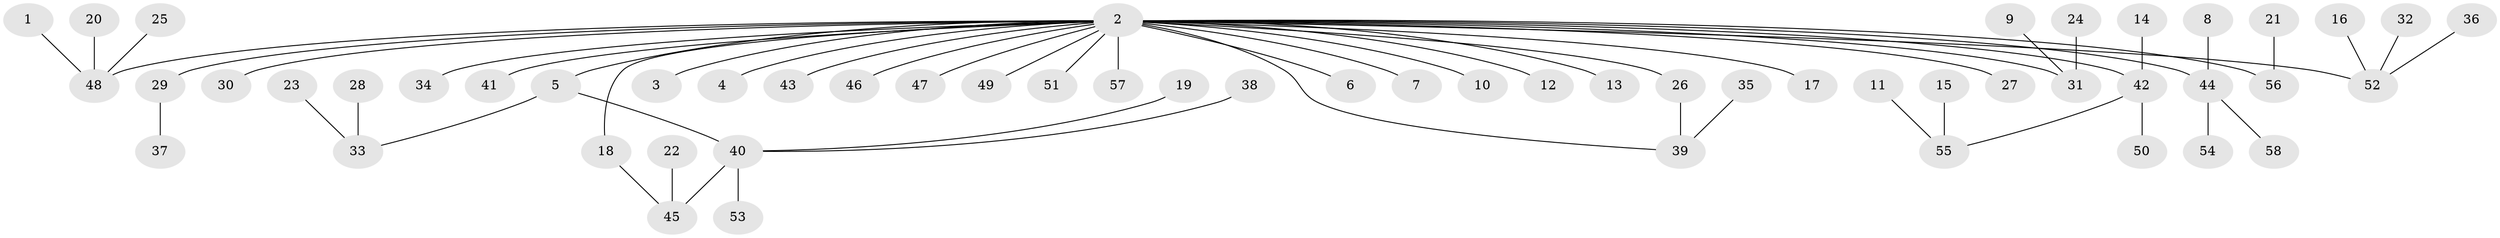 // original degree distribution, {10: 0.008695652173913044, 18: 0.008695652173913044, 7: 0.034782608695652174, 5: 0.043478260869565216, 4: 0.02608695652173913, 1: 0.6695652173913044, 3: 0.05217391304347826, 2: 0.1391304347826087, 8: 0.008695652173913044, 6: 0.008695652173913044}
// Generated by graph-tools (version 1.1) at 2025/25/03/09/25 03:25:54]
// undirected, 58 vertices, 59 edges
graph export_dot {
graph [start="1"]
  node [color=gray90,style=filled];
  1;
  2;
  3;
  4;
  5;
  6;
  7;
  8;
  9;
  10;
  11;
  12;
  13;
  14;
  15;
  16;
  17;
  18;
  19;
  20;
  21;
  22;
  23;
  24;
  25;
  26;
  27;
  28;
  29;
  30;
  31;
  32;
  33;
  34;
  35;
  36;
  37;
  38;
  39;
  40;
  41;
  42;
  43;
  44;
  45;
  46;
  47;
  48;
  49;
  50;
  51;
  52;
  53;
  54;
  55;
  56;
  57;
  58;
  1 -- 48 [weight=1.0];
  2 -- 3 [weight=1.0];
  2 -- 4 [weight=1.0];
  2 -- 5 [weight=1.0];
  2 -- 6 [weight=1.0];
  2 -- 7 [weight=1.0];
  2 -- 10 [weight=1.0];
  2 -- 12 [weight=1.0];
  2 -- 13 [weight=1.0];
  2 -- 17 [weight=1.0];
  2 -- 18 [weight=1.0];
  2 -- 26 [weight=1.0];
  2 -- 27 [weight=1.0];
  2 -- 29 [weight=1.0];
  2 -- 30 [weight=1.0];
  2 -- 31 [weight=1.0];
  2 -- 34 [weight=1.0];
  2 -- 39 [weight=1.0];
  2 -- 41 [weight=1.0];
  2 -- 42 [weight=1.0];
  2 -- 43 [weight=1.0];
  2 -- 44 [weight=1.0];
  2 -- 46 [weight=1.0];
  2 -- 47 [weight=1.0];
  2 -- 48 [weight=1.0];
  2 -- 49 [weight=1.0];
  2 -- 51 [weight=1.0];
  2 -- 52 [weight=1.0];
  2 -- 56 [weight=1.0];
  2 -- 57 [weight=1.0];
  5 -- 33 [weight=1.0];
  5 -- 40 [weight=2.0];
  8 -- 44 [weight=1.0];
  9 -- 31 [weight=1.0];
  11 -- 55 [weight=1.0];
  14 -- 42 [weight=1.0];
  15 -- 55 [weight=1.0];
  16 -- 52 [weight=1.0];
  18 -- 45 [weight=1.0];
  19 -- 40 [weight=1.0];
  20 -- 48 [weight=1.0];
  21 -- 56 [weight=1.0];
  22 -- 45 [weight=1.0];
  23 -- 33 [weight=1.0];
  24 -- 31 [weight=1.0];
  25 -- 48 [weight=1.0];
  26 -- 39 [weight=1.0];
  28 -- 33 [weight=1.0];
  29 -- 37 [weight=1.0];
  32 -- 52 [weight=1.0];
  35 -- 39 [weight=1.0];
  36 -- 52 [weight=1.0];
  38 -- 40 [weight=1.0];
  40 -- 45 [weight=1.0];
  40 -- 53 [weight=1.0];
  42 -- 50 [weight=1.0];
  42 -- 55 [weight=1.0];
  44 -- 54 [weight=1.0];
  44 -- 58 [weight=1.0];
}
